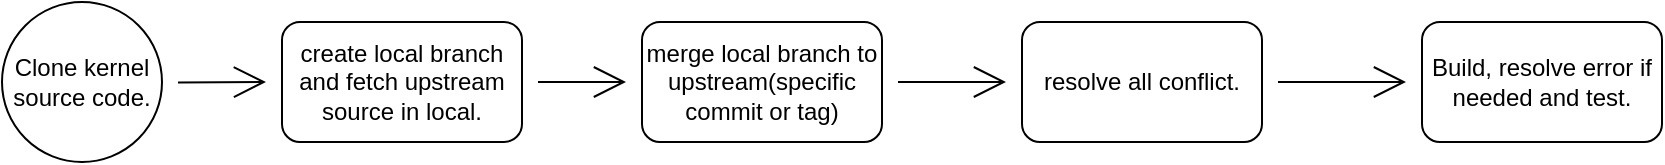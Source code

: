 <mxfile version="15.3.5" type="github">
  <diagram id="NbG65dvA3p4xnbDG3jSU" name="Page-1">
    <mxGraphModel dx="868" dy="481" grid="1" gridSize="10" guides="1" tooltips="1" connect="1" arrows="1" fold="1" page="1" pageScale="1" pageWidth="850" pageHeight="1100" math="0" shadow="0">
      <root>
        <mxCell id="0" />
        <mxCell id="1" parent="0" />
        <mxCell id="qYnZsuattaMB0d3nzfZM-2" style="edgeStyle=none;curved=1;rounded=0;orthogonalLoop=1;jettySize=auto;html=1;endArrow=open;startSize=14;endSize=14;sourcePerimeterSpacing=8;targetPerimeterSpacing=8;" edge="1" parent="1" source="qYnZsuattaMB0d3nzfZM-1" target="qYnZsuattaMB0d3nzfZM-3">
          <mxGeometry relative="1" as="geometry">
            <mxPoint x="580" y="250" as="targetPoint" />
          </mxGeometry>
        </mxCell>
        <mxCell id="qYnZsuattaMB0d3nzfZM-1" value="Clone kernel source code." style="ellipse;whiteSpace=wrap;html=1;aspect=fixed;hachureGap=4;pointerEvents=0;" vertex="1" parent="1">
          <mxGeometry x="380" y="210" width="80" height="80" as="geometry" />
        </mxCell>
        <mxCell id="qYnZsuattaMB0d3nzfZM-4" style="edgeStyle=none;curved=1;rounded=0;orthogonalLoop=1;jettySize=auto;html=1;endArrow=open;startSize=14;endSize=14;sourcePerimeterSpacing=8;targetPerimeterSpacing=8;" edge="1" parent="1" source="qYnZsuattaMB0d3nzfZM-3" target="qYnZsuattaMB0d3nzfZM-5">
          <mxGeometry relative="1" as="geometry">
            <mxPoint x="740" y="250" as="targetPoint" />
          </mxGeometry>
        </mxCell>
        <mxCell id="qYnZsuattaMB0d3nzfZM-3" value="create local branch and fetch upstream source in local." style="rounded=1;whiteSpace=wrap;html=1;hachureGap=4;pointerEvents=0;" vertex="1" parent="1">
          <mxGeometry x="520" y="220" width="120" height="60" as="geometry" />
        </mxCell>
        <mxCell id="qYnZsuattaMB0d3nzfZM-6" style="edgeStyle=none;curved=1;rounded=0;orthogonalLoop=1;jettySize=auto;html=1;endArrow=open;startSize=14;endSize=14;sourcePerimeterSpacing=8;targetPerimeterSpacing=8;" edge="1" parent="1" source="qYnZsuattaMB0d3nzfZM-5" target="qYnZsuattaMB0d3nzfZM-7">
          <mxGeometry relative="1" as="geometry">
            <mxPoint x="910" y="250" as="targetPoint" />
          </mxGeometry>
        </mxCell>
        <mxCell id="qYnZsuattaMB0d3nzfZM-5" value="merge local branch to upstream(specific commit or tag)" style="rounded=1;whiteSpace=wrap;html=1;hachureGap=4;pointerEvents=0;" vertex="1" parent="1">
          <mxGeometry x="700" y="220" width="120" height="60" as="geometry" />
        </mxCell>
        <mxCell id="qYnZsuattaMB0d3nzfZM-8" style="edgeStyle=none;curved=1;rounded=0;orthogonalLoop=1;jettySize=auto;html=1;endArrow=open;startSize=14;endSize=14;sourcePerimeterSpacing=8;targetPerimeterSpacing=8;" edge="1" parent="1" source="qYnZsuattaMB0d3nzfZM-7" target="qYnZsuattaMB0d3nzfZM-9">
          <mxGeometry relative="1" as="geometry">
            <mxPoint x="950" y="380" as="targetPoint" />
          </mxGeometry>
        </mxCell>
        <mxCell id="qYnZsuattaMB0d3nzfZM-7" value="resolve all conflict." style="rounded=1;whiteSpace=wrap;html=1;hachureGap=4;pointerEvents=0;" vertex="1" parent="1">
          <mxGeometry x="890" y="220" width="120" height="60" as="geometry" />
        </mxCell>
        <mxCell id="qYnZsuattaMB0d3nzfZM-9" value="Build, resolve error if needed and test." style="rounded=1;whiteSpace=wrap;html=1;hachureGap=4;pointerEvents=0;" vertex="1" parent="1">
          <mxGeometry x="1090" y="220" width="120" height="60" as="geometry" />
        </mxCell>
      </root>
    </mxGraphModel>
  </diagram>
</mxfile>
